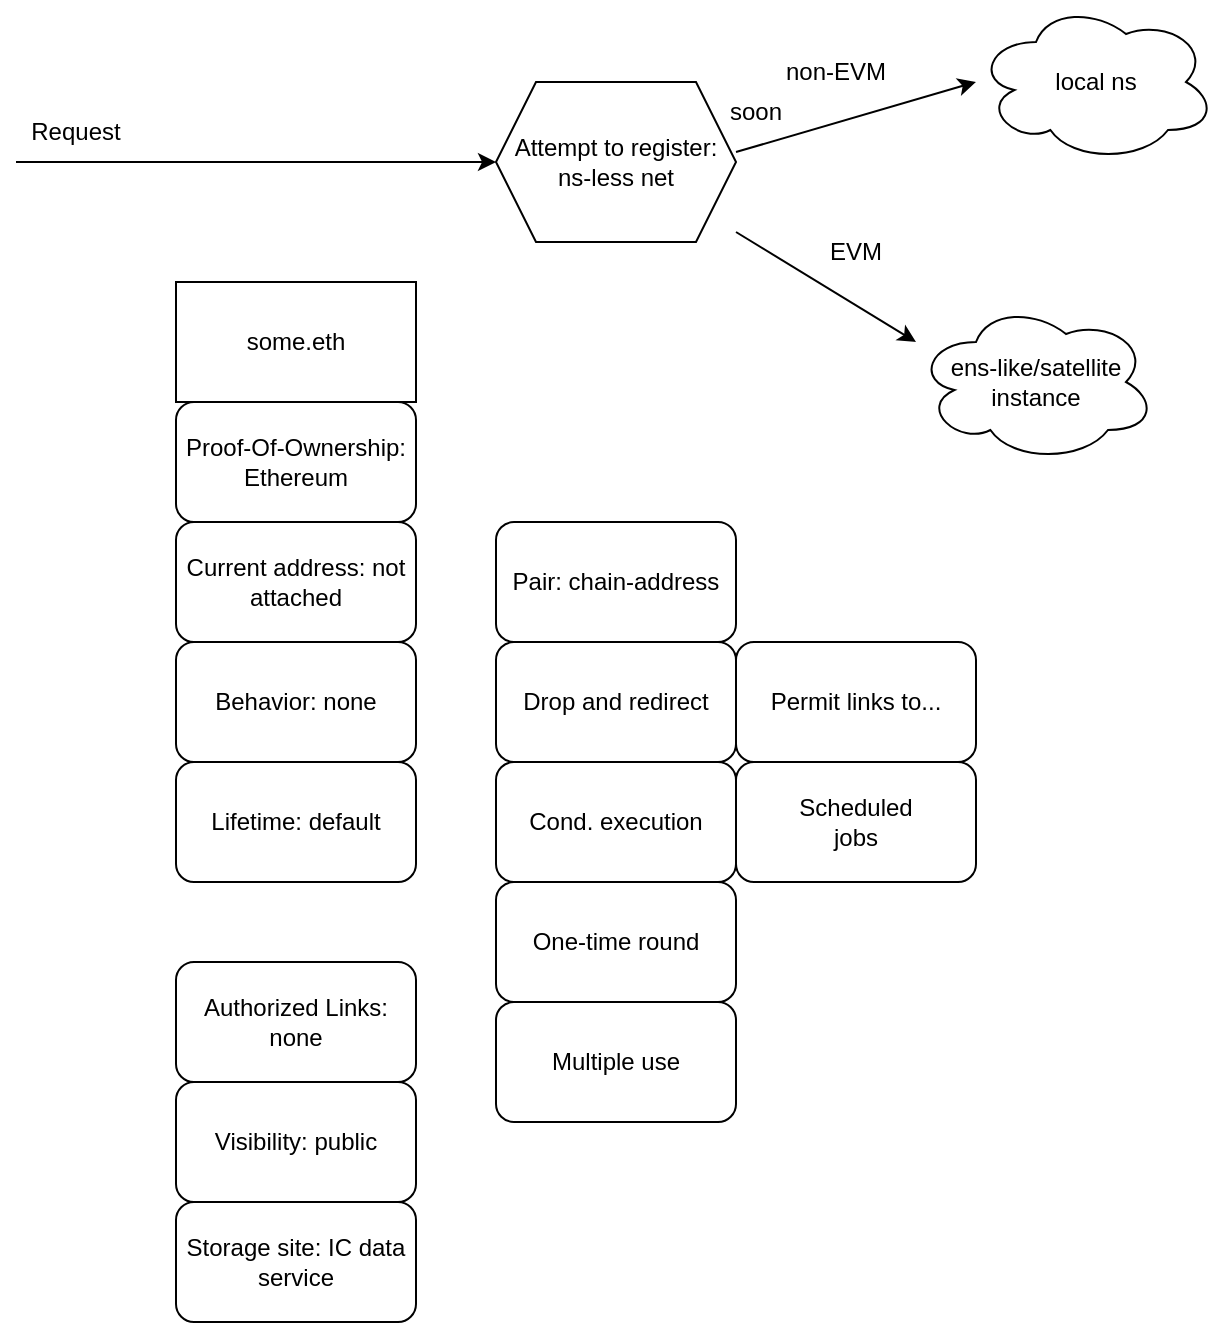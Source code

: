 <mxfile version="22.0.2" type="device">
  <diagram name="Page-1" id="FQmjvErU8okejdmYz6er">
    <mxGraphModel dx="1050" dy="566" grid="1" gridSize="10" guides="1" tooltips="1" connect="1" arrows="1" fold="1" page="1" pageScale="1" pageWidth="850" pageHeight="1100" math="0" shadow="0">
      <root>
        <mxCell id="0" />
        <mxCell id="1" parent="0" />
        <mxCell id="KxjbceCW6tKYcpUBKD2l-1" value="some.eth" style="rounded=0;whiteSpace=wrap;html=1;" parent="1" vertex="1">
          <mxGeometry x="240" y="140" width="120" height="60" as="geometry" />
        </mxCell>
        <mxCell id="KxjbceCW6tKYcpUBKD2l-2" value="Proof-Of-Ownership: Ethereum" style="rounded=1;whiteSpace=wrap;html=1;" parent="1" vertex="1">
          <mxGeometry x="240" y="200" width="120" height="60" as="geometry" />
        </mxCell>
        <mxCell id="KxjbceCW6tKYcpUBKD2l-3" value="Current address: not attached" style="rounded=1;whiteSpace=wrap;html=1;" parent="1" vertex="1">
          <mxGeometry x="240" y="260" width="120" height="60" as="geometry" />
        </mxCell>
        <mxCell id="KxjbceCW6tKYcpUBKD2l-4" value="Behavior: none" style="rounded=1;whiteSpace=wrap;html=1;" parent="1" vertex="1">
          <mxGeometry x="240" y="320" width="120" height="60" as="geometry" />
        </mxCell>
        <mxCell id="KxjbceCW6tKYcpUBKD2l-5" value="Pair: chain-address" style="rounded=1;whiteSpace=wrap;html=1;" parent="1" vertex="1">
          <mxGeometry x="400" y="260" width="120" height="60" as="geometry" />
        </mxCell>
        <mxCell id="KxjbceCW6tKYcpUBKD2l-6" value="One-time round" style="rounded=1;whiteSpace=wrap;html=1;" parent="1" vertex="1">
          <mxGeometry x="400" y="440" width="120" height="60" as="geometry" />
        </mxCell>
        <mxCell id="KxjbceCW6tKYcpUBKD2l-7" value="Multiple use" style="rounded=1;whiteSpace=wrap;html=1;" parent="1" vertex="1">
          <mxGeometry x="400" y="500" width="120" height="60" as="geometry" />
        </mxCell>
        <mxCell id="KxjbceCW6tKYcpUBKD2l-8" value="Lifetime: default" style="rounded=1;whiteSpace=wrap;html=1;" parent="1" vertex="1">
          <mxGeometry x="240" y="380" width="120" height="60" as="geometry" />
        </mxCell>
        <mxCell id="KxjbceCW6tKYcpUBKD2l-9" value="Drop and redirect" style="rounded=1;whiteSpace=wrap;html=1;" parent="1" vertex="1">
          <mxGeometry x="400" y="320" width="120" height="60" as="geometry" />
        </mxCell>
        <mxCell id="KxjbceCW6tKYcpUBKD2l-10" value="Cond. execution" style="rounded=1;whiteSpace=wrap;html=1;" parent="1" vertex="1">
          <mxGeometry x="400" y="380" width="120" height="60" as="geometry" />
        </mxCell>
        <mxCell id="KxjbceCW6tKYcpUBKD2l-11" value="Permit links to..." style="rounded=1;whiteSpace=wrap;html=1;" parent="1" vertex="1">
          <mxGeometry x="520" y="320" width="120" height="60" as="geometry" />
        </mxCell>
        <mxCell id="KxjbceCW6tKYcpUBKD2l-13" value="Attempt to register:&lt;br&gt;ns-less net" style="shape=hexagon;perimeter=hexagonPerimeter2;whiteSpace=wrap;html=1;fixedSize=1;" parent="1" vertex="1">
          <mxGeometry x="400" y="40" width="120" height="80" as="geometry" />
        </mxCell>
        <mxCell id="KxjbceCW6tKYcpUBKD2l-15" value="" style="endArrow=classic;html=1;rounded=0;entryX=0;entryY=0.5;entryDx=0;entryDy=0;" parent="1" target="KxjbceCW6tKYcpUBKD2l-13" edge="1">
          <mxGeometry width="50" height="50" relative="1" as="geometry">
            <mxPoint x="160" y="80" as="sourcePoint" />
            <mxPoint x="210" y="30" as="targetPoint" />
          </mxGeometry>
        </mxCell>
        <mxCell id="KxjbceCW6tKYcpUBKD2l-16" value="Request" style="text;html=1;strokeColor=none;fillColor=none;align=center;verticalAlign=middle;whiteSpace=wrap;rounded=0;" parent="1" vertex="1">
          <mxGeometry x="160" y="50" width="60" height="30" as="geometry" />
        </mxCell>
        <mxCell id="KxjbceCW6tKYcpUBKD2l-19" value="" style="endArrow=classic;html=1;rounded=0;" parent="1" edge="1">
          <mxGeometry width="50" height="50" relative="1" as="geometry">
            <mxPoint x="520" y="75" as="sourcePoint" />
            <mxPoint x="640" y="40" as="targetPoint" />
          </mxGeometry>
        </mxCell>
        <mxCell id="KxjbceCW6tKYcpUBKD2l-20" value="" style="endArrow=classic;html=1;rounded=0;" parent="1" edge="1">
          <mxGeometry width="50" height="50" relative="1" as="geometry">
            <mxPoint x="520" y="115" as="sourcePoint" />
            <mxPoint x="610" y="170" as="targetPoint" />
          </mxGeometry>
        </mxCell>
        <mxCell id="KxjbceCW6tKYcpUBKD2l-21" value="EVM" style="text;html=1;strokeColor=none;fillColor=none;align=center;verticalAlign=middle;whiteSpace=wrap;rounded=0;" parent="1" vertex="1">
          <mxGeometry x="550" y="110" width="60" height="30" as="geometry" />
        </mxCell>
        <mxCell id="KxjbceCW6tKYcpUBKD2l-22" value="non-EVM" style="text;html=1;strokeColor=none;fillColor=none;align=center;verticalAlign=middle;whiteSpace=wrap;rounded=0;" parent="1" vertex="1">
          <mxGeometry x="540" y="20" width="60" height="30" as="geometry" />
        </mxCell>
        <mxCell id="KxjbceCW6tKYcpUBKD2l-23" value="local ns" style="ellipse;shape=cloud;whiteSpace=wrap;html=1;" parent="1" vertex="1">
          <mxGeometry x="640" width="120" height="80" as="geometry" />
        </mxCell>
        <mxCell id="KxjbceCW6tKYcpUBKD2l-24" value="ens-like/satellite&lt;br&gt;instance" style="ellipse;shape=cloud;whiteSpace=wrap;html=1;" parent="1" vertex="1">
          <mxGeometry x="610" y="150" width="120" height="80" as="geometry" />
        </mxCell>
        <mxCell id="KxjbceCW6tKYcpUBKD2l-25" value="soon" style="text;html=1;strokeColor=none;fillColor=none;align=center;verticalAlign=middle;whiteSpace=wrap;rounded=0;" parent="1" vertex="1">
          <mxGeometry x="500" y="40" width="60" height="30" as="geometry" />
        </mxCell>
        <mxCell id="KxjbceCW6tKYcpUBKD2l-27" value="Authorized Links: none" style="rounded=1;whiteSpace=wrap;html=1;" parent="1" vertex="1">
          <mxGeometry x="240" y="480" width="120" height="60" as="geometry" />
        </mxCell>
        <mxCell id="KxjbceCW6tKYcpUBKD2l-28" value="Visibility: public" style="rounded=1;whiteSpace=wrap;html=1;" parent="1" vertex="1">
          <mxGeometry x="240" y="540" width="120" height="60" as="geometry" />
        </mxCell>
        <mxCell id="KxjbceCW6tKYcpUBKD2l-29" value="Storage site: IC data service" style="rounded=1;whiteSpace=wrap;html=1;" parent="1" vertex="1">
          <mxGeometry x="240" y="600" width="120" height="60" as="geometry" />
        </mxCell>
        <mxCell id="nw1EhpDvHK1joZIBOn47-1" value="Scheduled&lt;br&gt;jobs" style="rounded=1;whiteSpace=wrap;html=1;" vertex="1" parent="1">
          <mxGeometry x="520" y="380" width="120" height="60" as="geometry" />
        </mxCell>
      </root>
    </mxGraphModel>
  </diagram>
</mxfile>
